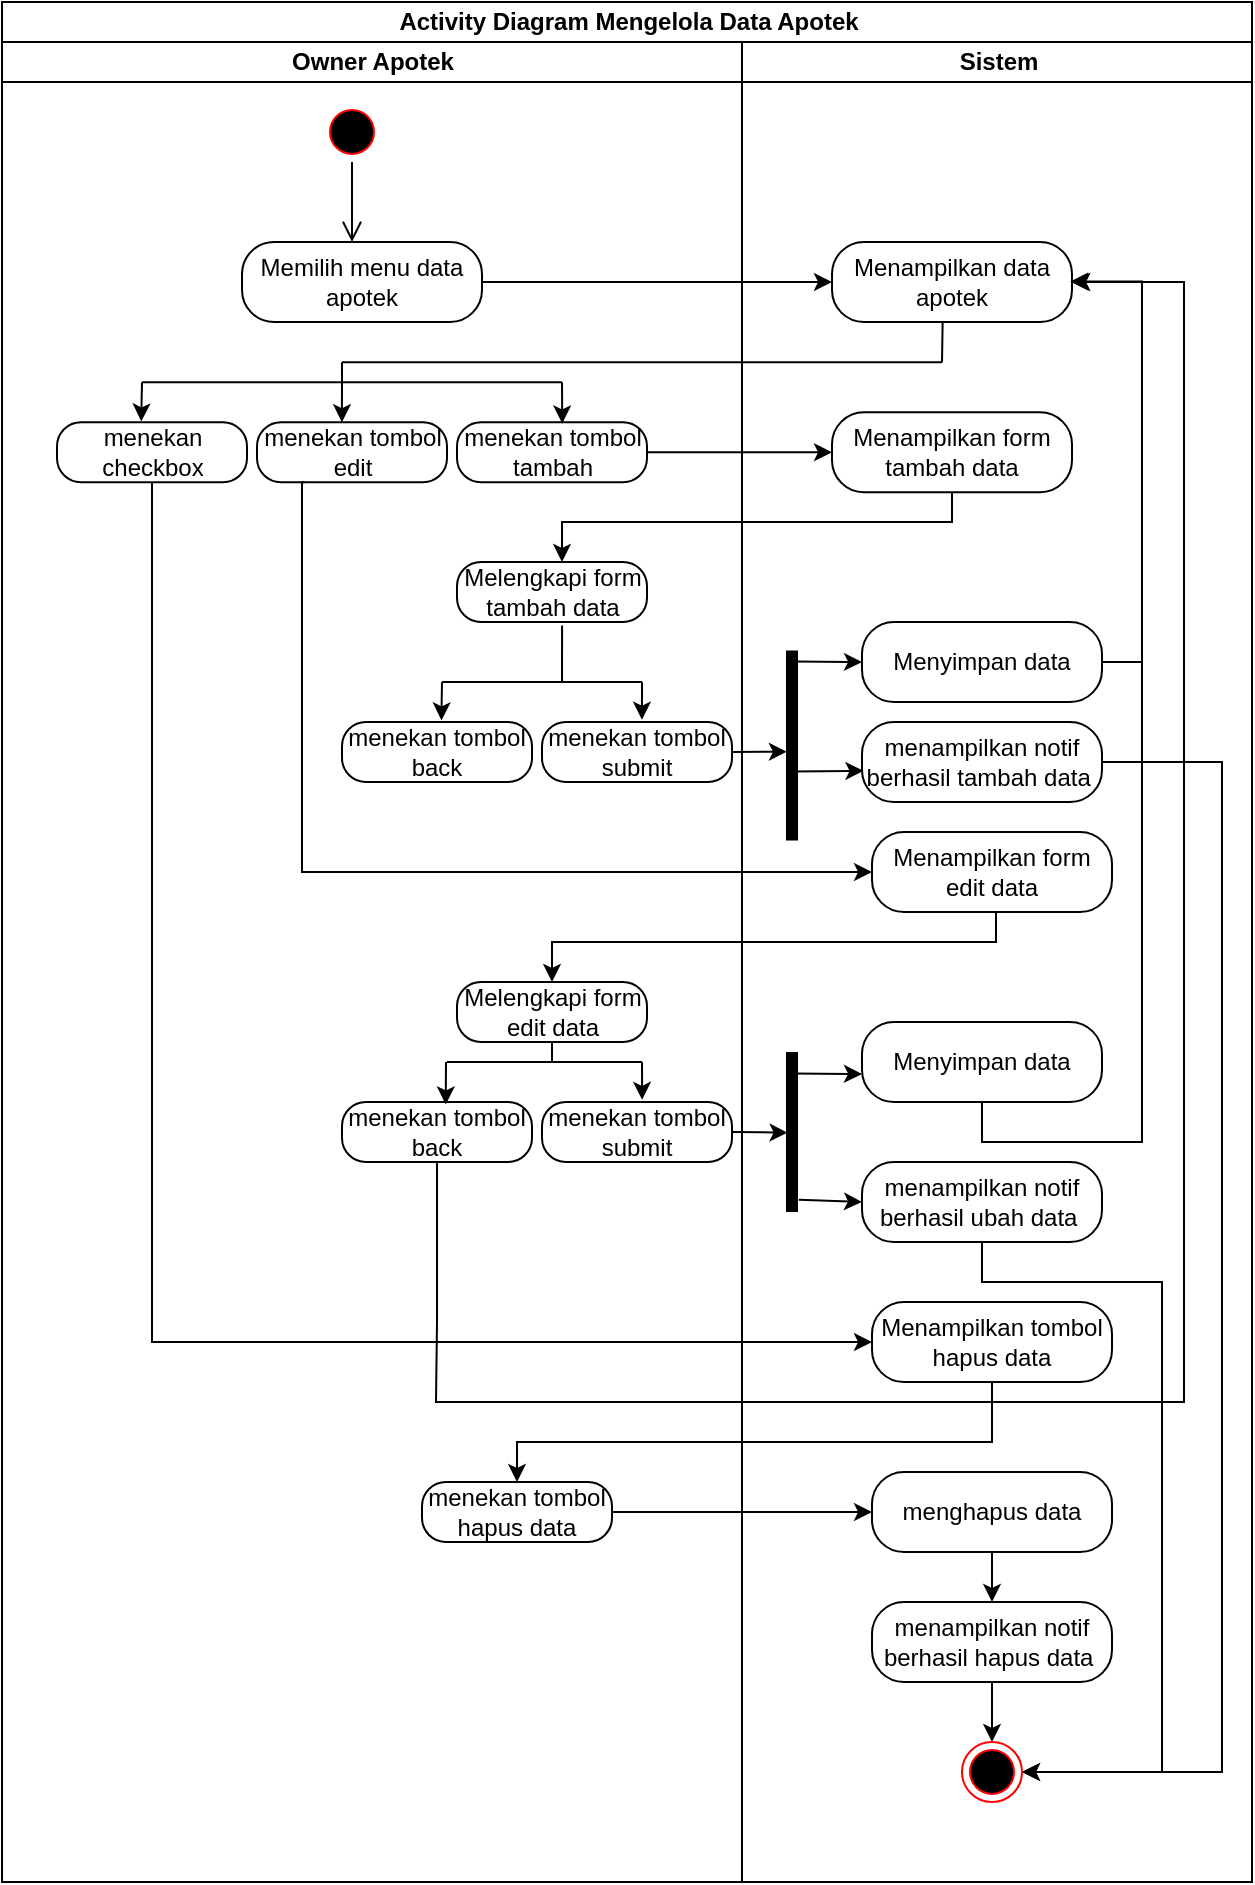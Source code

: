 <mxfile version="20.8.16" type="device"><diagram name="Halaman-1" id="WUrQW08dYJcKow2bcQkQ"><mxGraphModel dx="1036" dy="614" grid="1" gridSize="10" guides="1" tooltips="1" connect="1" arrows="1" fold="1" page="1" pageScale="1" pageWidth="827" pageHeight="1169" math="0" shadow="0"><root><mxCell id="0"/><mxCell id="1" parent="0"/><mxCell id="ppVxjyiZQIWZNrcgBYa_-2" value="Activity Diagram Mengelola Data Apotek" style="swimlane;childLayout=stackLayout;resizeParent=1;resizeParentMax=0;startSize=20;html=1;" parent="1" vertex="1"><mxGeometry x="220.0" y="150" width="625" height="940" as="geometry"/></mxCell><mxCell id="ppVxjyiZQIWZNrcgBYa_-3" value="Owner Apotek" style="swimlane;startSize=20;html=1;" parent="ppVxjyiZQIWZNrcgBYa_-2" vertex="1"><mxGeometry y="20" width="370" height="920" as="geometry"/></mxCell><mxCell id="ppVxjyiZQIWZNrcgBYa_-4" value="Memilih menu data apotek" style="rounded=1;whiteSpace=wrap;html=1;arcSize=40;fontColor=#000000;fillColor=default;strokeColor=default;" parent="ppVxjyiZQIWZNrcgBYa_-3" vertex="1"><mxGeometry x="120.0" y="100" width="120" height="40" as="geometry"/></mxCell><mxCell id="ppVxjyiZQIWZNrcgBYa_-6" value="" style="ellipse;html=1;shape=startState;fillColor=#000000;strokeColor=#ff0000;" parent="ppVxjyiZQIWZNrcgBYa_-3" vertex="1"><mxGeometry x="160.0" y="30" width="30" height="30" as="geometry"/></mxCell><mxCell id="ppVxjyiZQIWZNrcgBYa_-7" value="" style="edgeStyle=orthogonalEdgeStyle;html=1;verticalAlign=bottom;endArrow=open;endSize=8;strokeColor=default;rounded=0;" parent="ppVxjyiZQIWZNrcgBYa_-3" source="ppVxjyiZQIWZNrcgBYa_-6" edge="1"><mxGeometry relative="1" as="geometry"><mxPoint x="175.0" y="100" as="targetPoint"/></mxGeometry></mxCell><mxCell id="ppVxjyiZQIWZNrcgBYa_-8" value="menekan checkbox" style="rounded=1;whiteSpace=wrap;html=1;arcSize=40;fontColor=#000000;fillColor=default;strokeColor=default;" parent="ppVxjyiZQIWZNrcgBYa_-3" vertex="1"><mxGeometry x="27.5" y="190.12" width="95" height="30" as="geometry"/></mxCell><mxCell id="ppVxjyiZQIWZNrcgBYa_-9" value="menekan tombol edit" style="rounded=1;whiteSpace=wrap;html=1;arcSize=40;fontColor=#000000;fillColor=default;strokeColor=default;" parent="ppVxjyiZQIWZNrcgBYa_-3" vertex="1"><mxGeometry x="127.5" y="190.12" width="95" height="30" as="geometry"/></mxCell><mxCell id="ppVxjyiZQIWZNrcgBYa_-10" value="menekan tombol tambah" style="rounded=1;whiteSpace=wrap;html=1;arcSize=40;fontColor=#000000;fillColor=default;strokeColor=default;" parent="ppVxjyiZQIWZNrcgBYa_-3" vertex="1"><mxGeometry x="227.5" y="190.12" width="95" height="30" as="geometry"/></mxCell><mxCell id="ppVxjyiZQIWZNrcgBYa_-11" value="" style="endArrow=none;html=1;rounded=0;" parent="ppVxjyiZQIWZNrcgBYa_-3" edge="1"><mxGeometry width="50" height="50" relative="1" as="geometry"><mxPoint x="70.0" y="170.12" as="sourcePoint"/><mxPoint x="280.0" y="170.12" as="targetPoint"/></mxGeometry></mxCell><mxCell id="ppVxjyiZQIWZNrcgBYa_-12" value="" style="endArrow=classic;html=1;rounded=0;entryX=0.554;entryY=0.021;entryDx=0;entryDy=0;entryPerimeter=0;" parent="ppVxjyiZQIWZNrcgBYa_-3" target="ppVxjyiZQIWZNrcgBYa_-10" edge="1"><mxGeometry width="50" height="50" relative="1" as="geometry"><mxPoint x="280.0" y="170.12" as="sourcePoint"/><mxPoint x="276.02" y="190.12" as="targetPoint"/></mxGeometry></mxCell><mxCell id="ppVxjyiZQIWZNrcgBYa_-13" value="Melengkapi form tambah data" style="rounded=1;whiteSpace=wrap;html=1;arcSize=40;fontColor=#000000;fillColor=default;strokeColor=default;" parent="ppVxjyiZQIWZNrcgBYa_-3" vertex="1"><mxGeometry x="227.5" y="260" width="95" height="30" as="geometry"/></mxCell><mxCell id="ppVxjyiZQIWZNrcgBYa_-14" value="menekan tombol back" style="rounded=1;whiteSpace=wrap;html=1;arcSize=40;fontColor=#000000;fillColor=default;strokeColor=default;" parent="ppVxjyiZQIWZNrcgBYa_-3" vertex="1"><mxGeometry x="170" y="340" width="95" height="30" as="geometry"/></mxCell><mxCell id="ppVxjyiZQIWZNrcgBYa_-16" value="menekan tombol submit" style="rounded=1;whiteSpace=wrap;html=1;arcSize=40;fontColor=#000000;fillColor=default;strokeColor=default;" parent="ppVxjyiZQIWZNrcgBYa_-3" vertex="1"><mxGeometry x="270" y="340" width="95" height="30" as="geometry"/></mxCell><mxCell id="ppVxjyiZQIWZNrcgBYa_-17" value="" style="endArrow=none;html=1;rounded=0;" parent="ppVxjyiZQIWZNrcgBYa_-3" edge="1"><mxGeometry width="50" height="50" relative="1" as="geometry"><mxPoint x="220.0" y="320" as="sourcePoint"/><mxPoint x="320.0" y="320" as="targetPoint"/></mxGeometry></mxCell><mxCell id="ppVxjyiZQIWZNrcgBYa_-19" value="Melengkapi form edit data" style="rounded=1;whiteSpace=wrap;html=1;arcSize=40;fontColor=#000000;fillColor=default;strokeColor=default;" parent="ppVxjyiZQIWZNrcgBYa_-3" vertex="1"><mxGeometry x="227.5" y="470" width="95" height="30" as="geometry"/></mxCell><mxCell id="ppVxjyiZQIWZNrcgBYa_-20" value="menekan tombol back" style="rounded=1;whiteSpace=wrap;html=1;arcSize=40;fontColor=#000000;fillColor=default;strokeColor=default;" parent="ppVxjyiZQIWZNrcgBYa_-3" vertex="1"><mxGeometry x="170" y="530" width="95" height="30" as="geometry"/></mxCell><mxCell id="ppVxjyiZQIWZNrcgBYa_-21" value="menekan tombol submit" style="rounded=1;whiteSpace=wrap;html=1;arcSize=40;fontColor=#000000;fillColor=default;strokeColor=default;" parent="ppVxjyiZQIWZNrcgBYa_-3" vertex="1"><mxGeometry x="270" y="530" width="95" height="30" as="geometry"/></mxCell><mxCell id="ppVxjyiZQIWZNrcgBYa_-25" value="menekan tombol hapus data" style="rounded=1;whiteSpace=wrap;html=1;arcSize=40;fontColor=#000000;fillColor=default;strokeColor=default;" parent="ppVxjyiZQIWZNrcgBYa_-3" vertex="1"><mxGeometry x="210" y="720" width="95" height="30" as="geometry"/></mxCell><mxCell id="ppVxjyiZQIWZNrcgBYa_-88" value="" style="endArrow=none;html=1;rounded=0;" parent="ppVxjyiZQIWZNrcgBYa_-3" edge="1"><mxGeometry width="50" height="50" relative="1" as="geometry"><mxPoint x="222.5" y="510" as="sourcePoint"/><mxPoint x="320.0" y="510" as="targetPoint"/></mxGeometry></mxCell><mxCell id="ppVxjyiZQIWZNrcgBYa_-26" value="" style="edgeStyle=orthogonalEdgeStyle;rounded=0;orthogonalLoop=1;jettySize=auto;html=1;" parent="ppVxjyiZQIWZNrcgBYa_-2" edge="1"><mxGeometry relative="1" as="geometry"><mxPoint x="175.0" y="140" as="sourcePoint"/></mxGeometry></mxCell><mxCell id="ppVxjyiZQIWZNrcgBYa_-27" value="" style="edgeStyle=orthogonalEdgeStyle;rounded=0;orthogonalLoop=1;jettySize=auto;html=1;" parent="ppVxjyiZQIWZNrcgBYa_-2" source="ppVxjyiZQIWZNrcgBYa_-4" target="ppVxjyiZQIWZNrcgBYa_-34" edge="1"><mxGeometry relative="1" as="geometry"/></mxCell><mxCell id="ppVxjyiZQIWZNrcgBYa_-32" style="edgeStyle=orthogonalEdgeStyle;rounded=0;orthogonalLoop=1;jettySize=auto;html=1;entryX=0.5;entryY=0;entryDx=0;entryDy=0;" parent="ppVxjyiZQIWZNrcgBYa_-2" source="ppVxjyiZQIWZNrcgBYa_-43" target="ppVxjyiZQIWZNrcgBYa_-19" edge="1"><mxGeometry relative="1" as="geometry"><Array as="points"><mxPoint x="497" y="470"/><mxPoint x="275" y="470"/></Array></mxGeometry></mxCell><mxCell id="ppVxjyiZQIWZNrcgBYa_-33" value="Sistem" style="swimlane;startSize=20;html=1;" parent="ppVxjyiZQIWZNrcgBYa_-2" vertex="1"><mxGeometry x="370" y="20" width="255" height="920" as="geometry"/></mxCell><mxCell id="ppVxjyiZQIWZNrcgBYa_-34" value="Menampilkan data apotek" style="rounded=1;whiteSpace=wrap;html=1;arcSize=40;fontColor=#000000;fillColor=default;strokeColor=default;" parent="ppVxjyiZQIWZNrcgBYa_-33" vertex="1"><mxGeometry x="45.0" y="100" width="120" height="40" as="geometry"/></mxCell><mxCell id="ppVxjyiZQIWZNrcgBYa_-36" value="Menampilkan form tambah data" style="rounded=1;whiteSpace=wrap;html=1;arcSize=40;fontColor=#000000;fillColor=default;strokeColor=default;" parent="ppVxjyiZQIWZNrcgBYa_-33" vertex="1"><mxGeometry x="45.0" y="185.12" width="120" height="40" as="geometry"/></mxCell><mxCell id="ppVxjyiZQIWZNrcgBYa_-74" style="edgeStyle=orthogonalEdgeStyle;rounded=0;orthogonalLoop=1;jettySize=auto;html=1;entryX=1;entryY=0.5;entryDx=0;entryDy=0;" parent="ppVxjyiZQIWZNrcgBYa_-33" source="ppVxjyiZQIWZNrcgBYa_-39" target="ppVxjyiZQIWZNrcgBYa_-55" edge="1"><mxGeometry relative="1" as="geometry"><Array as="points"><mxPoint x="240" y="360"/><mxPoint x="240" y="865"/></Array></mxGeometry></mxCell><mxCell id="ppVxjyiZQIWZNrcgBYa_-39" value="menampilkan notif berhasil tambah data&amp;nbsp;" style="rounded=1;whiteSpace=wrap;html=1;arcSize=40;fontColor=#000000;fillColor=default;strokeColor=default;" parent="ppVxjyiZQIWZNrcgBYa_-33" vertex="1"><mxGeometry x="60" y="340" width="120" height="40" as="geometry"/></mxCell><mxCell id="ppVxjyiZQIWZNrcgBYa_-40" style="edgeStyle=orthogonalEdgeStyle;rounded=0;orthogonalLoop=1;jettySize=auto;html=1;entryX=0.992;entryY=0.494;entryDx=0;entryDy=0;entryPerimeter=0;" parent="ppVxjyiZQIWZNrcgBYa_-33" source="ppVxjyiZQIWZNrcgBYa_-41" target="ppVxjyiZQIWZNrcgBYa_-34" edge="1"><mxGeometry relative="1" as="geometry"><Array as="points"><mxPoint x="200" y="380"/><mxPoint x="200" y="120"/><mxPoint x="165" y="120"/></Array><mxPoint x="170.0" y="120" as="targetPoint"/></mxGeometry></mxCell><mxCell id="ppVxjyiZQIWZNrcgBYa_-41" value="Menyimpan data" style="rounded=1;whiteSpace=wrap;html=1;arcSize=40;fontColor=#000000;fillColor=default;strokeColor=default;" parent="ppVxjyiZQIWZNrcgBYa_-33" vertex="1"><mxGeometry x="60" y="290" width="120" height="40" as="geometry"/></mxCell><mxCell id="ppVxjyiZQIWZNrcgBYa_-43" value="Menampilkan form edit data" style="rounded=1;whiteSpace=wrap;html=1;arcSize=40;fontColor=#000000;fillColor=default;strokeColor=default;" parent="ppVxjyiZQIWZNrcgBYa_-33" vertex="1"><mxGeometry x="65.0" y="395" width="120" height="40" as="geometry"/></mxCell><mxCell id="ppVxjyiZQIWZNrcgBYa_-46" style="edgeStyle=orthogonalEdgeStyle;rounded=0;orthogonalLoop=1;jettySize=auto;html=1;entryX=1;entryY=0.5;entryDx=0;entryDy=0;" parent="ppVxjyiZQIWZNrcgBYa_-33" source="ppVxjyiZQIWZNrcgBYa_-47" target="ppVxjyiZQIWZNrcgBYa_-55" edge="1"><mxGeometry relative="1" as="geometry"><Array as="points"><mxPoint x="120" y="620"/><mxPoint x="210" y="620"/><mxPoint x="210" y="865"/></Array></mxGeometry></mxCell><mxCell id="ppVxjyiZQIWZNrcgBYa_-47" value="menampilkan notif berhasil ubah data&amp;nbsp;" style="rounded=1;whiteSpace=wrap;html=1;arcSize=40;fontColor=#000000;fillColor=default;strokeColor=default;" parent="ppVxjyiZQIWZNrcgBYa_-33" vertex="1"><mxGeometry x="60" y="560" width="120" height="40" as="geometry"/></mxCell><mxCell id="ppVxjyiZQIWZNrcgBYa_-48" style="edgeStyle=orthogonalEdgeStyle;rounded=0;orthogonalLoop=1;jettySize=auto;html=1;entryX=1;entryY=0.5;entryDx=0;entryDy=0;" parent="ppVxjyiZQIWZNrcgBYa_-33" source="ppVxjyiZQIWZNrcgBYa_-49" target="ppVxjyiZQIWZNrcgBYa_-34" edge="1"><mxGeometry relative="1" as="geometry"><Array as="points"><mxPoint x="120" y="550"/><mxPoint x="200" y="550"/><mxPoint x="200" y="120"/></Array><mxPoint x="170.0" y="120" as="targetPoint"/></mxGeometry></mxCell><mxCell id="ppVxjyiZQIWZNrcgBYa_-49" value="Menyimpan data" style="rounded=1;whiteSpace=wrap;html=1;arcSize=40;fontColor=#000000;fillColor=default;strokeColor=default;" parent="ppVxjyiZQIWZNrcgBYa_-33" vertex="1"><mxGeometry x="60" y="490" width="120" height="40" as="geometry"/></mxCell><mxCell id="ppVxjyiZQIWZNrcgBYa_-52" value="Menampilkan tombol hapus data" style="rounded=1;whiteSpace=wrap;html=1;arcSize=40;fontColor=#000000;fillColor=default;strokeColor=default;" parent="ppVxjyiZQIWZNrcgBYa_-33" vertex="1"><mxGeometry x="65" y="630" width="120" height="40" as="geometry"/></mxCell><mxCell id="ppVxjyiZQIWZNrcgBYa_-53" value="" style="edgeStyle=orthogonalEdgeStyle;rounded=0;orthogonalLoop=1;jettySize=auto;html=1;" parent="ppVxjyiZQIWZNrcgBYa_-33" source="ppVxjyiZQIWZNrcgBYa_-54" target="ppVxjyiZQIWZNrcgBYa_-57" edge="1"><mxGeometry relative="1" as="geometry"/></mxCell><mxCell id="ppVxjyiZQIWZNrcgBYa_-54" value="menghapus data" style="rounded=1;whiteSpace=wrap;html=1;arcSize=40;fontColor=#000000;fillColor=default;strokeColor=default;" parent="ppVxjyiZQIWZNrcgBYa_-33" vertex="1"><mxGeometry x="65" y="715" width="120" height="40" as="geometry"/></mxCell><mxCell id="ppVxjyiZQIWZNrcgBYa_-55" value="" style="ellipse;html=1;shape=endState;fillColor=#000000;strokeColor=#ff0000;" parent="ppVxjyiZQIWZNrcgBYa_-33" vertex="1"><mxGeometry x="110.0" y="850" width="30" height="30" as="geometry"/></mxCell><mxCell id="ppVxjyiZQIWZNrcgBYa_-56" value="" style="edgeStyle=orthogonalEdgeStyle;rounded=0;orthogonalLoop=1;jettySize=auto;html=1;" parent="ppVxjyiZQIWZNrcgBYa_-33" source="ppVxjyiZQIWZNrcgBYa_-57" target="ppVxjyiZQIWZNrcgBYa_-55" edge="1"><mxGeometry relative="1" as="geometry"/></mxCell><mxCell id="ppVxjyiZQIWZNrcgBYa_-57" value="menampilkan notif berhasil hapus data&amp;nbsp;" style="rounded=1;whiteSpace=wrap;html=1;arcSize=40;fontColor=#000000;fillColor=default;strokeColor=default;" parent="ppVxjyiZQIWZNrcgBYa_-33" vertex="1"><mxGeometry x="65" y="780" width="120" height="40" as="geometry"/></mxCell><mxCell id="ppVxjyiZQIWZNrcgBYa_-75" value="" style="shape=line;html=1;strokeWidth=6;strokeColor=default;rotation=-90;" parent="ppVxjyiZQIWZNrcgBYa_-33" vertex="1"><mxGeometry x="-15" y="540" width="80" height="10" as="geometry"/></mxCell><mxCell id="ppVxjyiZQIWZNrcgBYa_-80" value="" style="endArrow=classic;html=1;rounded=0;exitX=0.076;exitY=0.84;exitDx=0;exitDy=0;exitPerimeter=0;entryX=0;entryY=0.5;entryDx=0;entryDy=0;" parent="ppVxjyiZQIWZNrcgBYa_-33" source="ppVxjyiZQIWZNrcgBYa_-75" target="ppVxjyiZQIWZNrcgBYa_-47" edge="1"><mxGeometry width="50" height="50" relative="1" as="geometry"><mxPoint x="80.0" y="670" as="sourcePoint"/><mxPoint x="130.0" y="620" as="targetPoint"/></mxGeometry></mxCell><mxCell id="ppVxjyiZQIWZNrcgBYa_-81" value="" style="endArrow=classic;html=1;rounded=0;exitX=0.866;exitY=0.64;exitDx=0;exitDy=0;exitPerimeter=0;" parent="ppVxjyiZQIWZNrcgBYa_-33" source="ppVxjyiZQIWZNrcgBYa_-75" edge="1"><mxGeometry width="50" height="50" relative="1" as="geometry"><mxPoint x="80.0" y="670" as="sourcePoint"/><mxPoint x="60.0" y="516" as="targetPoint"/></mxGeometry></mxCell><mxCell id="ppVxjyiZQIWZNrcgBYa_-84" value="" style="shape=line;html=1;strokeWidth=6;strokeColor=default;rotation=-90;" parent="ppVxjyiZQIWZNrcgBYa_-33" vertex="1"><mxGeometry x="-22.5" y="346.78" width="95" height="10" as="geometry"/></mxCell><mxCell id="ppVxjyiZQIWZNrcgBYa_-85" value="" style="endArrow=classic;html=1;rounded=0;exitX=0.942;exitY=0.667;exitDx=0;exitDy=0;exitPerimeter=0;entryX=0;entryY=0.5;entryDx=0;entryDy=0;" parent="ppVxjyiZQIWZNrcgBYa_-33" source="ppVxjyiZQIWZNrcgBYa_-84" target="ppVxjyiZQIWZNrcgBYa_-41" edge="1"><mxGeometry width="50" height="50" relative="1" as="geometry"><mxPoint x="80.0" y="484.28" as="sourcePoint"/><mxPoint x="60.0" y="330.28" as="targetPoint"/></mxGeometry></mxCell><mxCell id="ppVxjyiZQIWZNrcgBYa_-87" value="" style="endArrow=classic;html=1;rounded=0;entryX=0.006;entryY=0.61;entryDx=0;entryDy=0;entryPerimeter=0;exitX=0.364;exitY=0.515;exitDx=0;exitDy=0;exitPerimeter=0;" parent="ppVxjyiZQIWZNrcgBYa_-33" source="ppVxjyiZQIWZNrcgBYa_-84" target="ppVxjyiZQIWZNrcgBYa_-39" edge="1"><mxGeometry width="50" height="50" relative="1" as="geometry"><mxPoint x="5" y="365" as="sourcePoint"/><mxPoint x="32" y="365" as="targetPoint"/></mxGeometry></mxCell><mxCell id="ppVxjyiZQIWZNrcgBYa_-59" style="edgeStyle=orthogonalEdgeStyle;rounded=0;orthogonalLoop=1;jettySize=auto;html=1;entryX=0;entryY=0.5;entryDx=0;entryDy=0;" parent="ppVxjyiZQIWZNrcgBYa_-2" source="ppVxjyiZQIWZNrcgBYa_-8" target="ppVxjyiZQIWZNrcgBYa_-52" edge="1"><mxGeometry relative="1" as="geometry"><Array as="points"><mxPoint x="75" y="670"/></Array></mxGeometry></mxCell><mxCell id="ppVxjyiZQIWZNrcgBYa_-60" style="edgeStyle=orthogonalEdgeStyle;rounded=0;orthogonalLoop=1;jettySize=auto;html=1;entryX=0;entryY=0.5;entryDx=0;entryDy=0;" parent="ppVxjyiZQIWZNrcgBYa_-2" source="ppVxjyiZQIWZNrcgBYa_-25" target="ppVxjyiZQIWZNrcgBYa_-54" edge="1"><mxGeometry relative="1" as="geometry"/></mxCell><mxCell id="ppVxjyiZQIWZNrcgBYa_-61" style="edgeStyle=orthogonalEdgeStyle;rounded=0;orthogonalLoop=1;jettySize=auto;html=1;entryX=0.5;entryY=0;entryDx=0;entryDy=0;" parent="ppVxjyiZQIWZNrcgBYa_-2" source="ppVxjyiZQIWZNrcgBYa_-52" target="ppVxjyiZQIWZNrcgBYa_-25" edge="1"><mxGeometry relative="1" as="geometry"><Array as="points"><mxPoint x="495" y="720"/><mxPoint x="258" y="720"/></Array></mxGeometry></mxCell><mxCell id="ppVxjyiZQIWZNrcgBYa_-62" style="edgeStyle=orthogonalEdgeStyle;rounded=0;orthogonalLoop=1;jettySize=auto;html=1;" parent="ppVxjyiZQIWZNrcgBYa_-2" source="ppVxjyiZQIWZNrcgBYa_-36" target="ppVxjyiZQIWZNrcgBYa_-13" edge="1"><mxGeometry relative="1" as="geometry"><Array as="points"><mxPoint x="475" y="260"/><mxPoint x="280" y="260"/></Array></mxGeometry></mxCell><mxCell id="ppVxjyiZQIWZNrcgBYa_-58" style="edgeStyle=orthogonalEdgeStyle;rounded=0;orthogonalLoop=1;jettySize=auto;html=1;entryX=1;entryY=0.5;entryDx=0;entryDy=0;exitX=0.5;exitY=1;exitDx=0;exitDy=0;" parent="ppVxjyiZQIWZNrcgBYa_-2" source="ppVxjyiZQIWZNrcgBYa_-20" target="ppVxjyiZQIWZNrcgBYa_-34" edge="1"><mxGeometry relative="1" as="geometry"><mxPoint x="218.725" y="670.0" as="sourcePoint"/><mxPoint x="536.24" y="210" as="targetPoint"/><Array as="points"><mxPoint x="217" y="660"/><mxPoint x="217" y="660"/><mxPoint x="217" y="700"/><mxPoint x="591" y="700"/><mxPoint x="591" y="140"/></Array></mxGeometry></mxCell><mxCell id="ppVxjyiZQIWZNrcgBYa_-30" value="" style="edgeStyle=orthogonalEdgeStyle;rounded=0;orthogonalLoop=1;jettySize=auto;html=1;" parent="ppVxjyiZQIWZNrcgBYa_-2" source="ppVxjyiZQIWZNrcgBYa_-10" target="ppVxjyiZQIWZNrcgBYa_-36" edge="1"><mxGeometry relative="1" as="geometry"/></mxCell><mxCell id="ppVxjyiZQIWZNrcgBYa_-18" style="edgeStyle=orthogonalEdgeStyle;rounded=0;orthogonalLoop=1;jettySize=auto;html=1;exitX=0.25;exitY=1;exitDx=0;exitDy=0;" parent="ppVxjyiZQIWZNrcgBYa_-2" source="ppVxjyiZQIWZNrcgBYa_-9" target="ppVxjyiZQIWZNrcgBYa_-43" edge="1"><mxGeometry relative="1" as="geometry"><mxPoint x="150.0" y="300" as="sourcePoint"/><mxPoint x="437.5" y="510" as="targetPoint"/><Array as="points"><mxPoint x="150" y="240"/><mxPoint x="150" y="435"/></Array></mxGeometry></mxCell><mxCell id="ppVxjyiZQIWZNrcgBYa_-79" value="" style="endArrow=classic;html=1;rounded=0;exitX=1;exitY=0.5;exitDx=0;exitDy=0;entryX=0.496;entryY=0.28;entryDx=0;entryDy=0;entryPerimeter=0;" parent="ppVxjyiZQIWZNrcgBYa_-2" source="ppVxjyiZQIWZNrcgBYa_-21" target="ppVxjyiZQIWZNrcgBYa_-75" edge="1"><mxGeometry width="50" height="50" relative="1" as="geometry"><mxPoint x="450.0" y="690" as="sourcePoint"/><mxPoint x="500.0" y="640" as="targetPoint"/></mxGeometry></mxCell><mxCell id="ppVxjyiZQIWZNrcgBYa_-86" value="" style="endArrow=classic;html=1;rounded=0;entryX=0.468;entryY=0.246;entryDx=0;entryDy=0;entryPerimeter=0;exitX=1;exitY=0.5;exitDx=0;exitDy=0;" parent="ppVxjyiZQIWZNrcgBYa_-2" source="ppVxjyiZQIWZNrcgBYa_-16" target="ppVxjyiZQIWZNrcgBYa_-84" edge="1"><mxGeometry width="50" height="50" relative="1" as="geometry"><mxPoint x="370.0" y="372" as="sourcePoint"/><mxPoint x="500.0" y="454.28" as="targetPoint"/></mxGeometry></mxCell><mxCell id="ppVxjyiZQIWZNrcgBYa_-63" value="" style="endArrow=classic;html=1;rounded=0;entryX=0.443;entryY=-0.014;entryDx=0;entryDy=0;entryPerimeter=0;" parent="1" target="ppVxjyiZQIWZNrcgBYa_-8" edge="1"><mxGeometry width="50" height="50" relative="1" as="geometry"><mxPoint x="290" y="340.12" as="sourcePoint"/><mxPoint x="300" y="300.12" as="targetPoint"/></mxGeometry></mxCell><mxCell id="ppVxjyiZQIWZNrcgBYa_-64" value="" style="endArrow=classic;html=1;rounded=0;entryX=0.447;entryY=0;entryDx=0;entryDy=0;entryPerimeter=0;" parent="1" target="ppVxjyiZQIWZNrcgBYa_-9" edge="1"><mxGeometry width="50" height="50" relative="1" as="geometry"><mxPoint x="390" y="340.12" as="sourcePoint"/><mxPoint x="300" y="300.12" as="targetPoint"/></mxGeometry></mxCell><mxCell id="ppVxjyiZQIWZNrcgBYa_-65" value="" style="endArrow=none;html=1;rounded=0;entryX=0.461;entryY=0.997;entryDx=0;entryDy=0;entryPerimeter=0;" parent="1" edge="1"><mxGeometry width="50" height="50" relative="1" as="geometry"><mxPoint x="690" y="330.12" as="sourcePoint"/><mxPoint x="690.32" y="310" as="targetPoint"/></mxGeometry></mxCell><mxCell id="ppVxjyiZQIWZNrcgBYa_-66" value="" style="endArrow=none;html=1;rounded=0;" parent="1" edge="1"><mxGeometry width="50" height="50" relative="1" as="geometry"><mxPoint x="390" y="330.12" as="sourcePoint"/><mxPoint x="690" y="330.12" as="targetPoint"/></mxGeometry></mxCell><mxCell id="ppVxjyiZQIWZNrcgBYa_-67" value="" style="endArrow=none;html=1;rounded=0;" parent="1" edge="1"><mxGeometry width="50" height="50" relative="1" as="geometry"><mxPoint x="390" y="340.12" as="sourcePoint"/><mxPoint x="390" y="330.12" as="targetPoint"/></mxGeometry></mxCell><mxCell id="ppVxjyiZQIWZNrcgBYa_-68" value="" style="endArrow=classic;html=1;rounded=0;entryX=0.523;entryY=-0.027;entryDx=0;entryDy=0;entryPerimeter=0;" parent="1" target="ppVxjyiZQIWZNrcgBYa_-14" edge="1"><mxGeometry width="50" height="50" relative="1" as="geometry"><mxPoint x="440" y="490" as="sourcePoint"/><mxPoint x="590" y="470" as="targetPoint"/></mxGeometry></mxCell><mxCell id="ppVxjyiZQIWZNrcgBYa_-69" value="" style="endArrow=classic;html=1;rounded=0;entryX=0.526;entryY=-0.038;entryDx=0;entryDy=0;entryPerimeter=0;" parent="1" target="ppVxjyiZQIWZNrcgBYa_-16" edge="1"><mxGeometry width="50" height="50" relative="1" as="geometry"><mxPoint x="540" y="490" as="sourcePoint"/><mxPoint x="590" y="470" as="targetPoint"/></mxGeometry></mxCell><mxCell id="ppVxjyiZQIWZNrcgBYa_-70" value="" style="endArrow=none;html=1;rounded=0;entryX=0.553;entryY=1.057;entryDx=0;entryDy=0;entryPerimeter=0;" parent="1" target="ppVxjyiZQIWZNrcgBYa_-13" edge="1"><mxGeometry width="50" height="50" relative="1" as="geometry"><mxPoint x="500" y="490" as="sourcePoint"/><mxPoint x="590" y="520" as="targetPoint"/></mxGeometry></mxCell><mxCell id="ppVxjyiZQIWZNrcgBYa_-89" value="" style="endArrow=none;html=1;rounded=0;entryX=0.5;entryY=1;entryDx=0;entryDy=0;" parent="1" target="ppVxjyiZQIWZNrcgBYa_-19" edge="1"><mxGeometry width="50" height="50" relative="1" as="geometry"><mxPoint x="495" y="680" as="sourcePoint"/><mxPoint x="530" y="660" as="targetPoint"/></mxGeometry></mxCell><mxCell id="ppVxjyiZQIWZNrcgBYa_-90" value="" style="endArrow=classic;html=1;rounded=0;entryX=0.546;entryY=0.041;entryDx=0;entryDy=0;entryPerimeter=0;" parent="1" target="ppVxjyiZQIWZNrcgBYa_-20" edge="1"><mxGeometry width="50" height="50" relative="1" as="geometry"><mxPoint x="442" y="680" as="sourcePoint"/><mxPoint x="530" y="560" as="targetPoint"/></mxGeometry></mxCell><mxCell id="ppVxjyiZQIWZNrcgBYa_-91" value="" style="endArrow=classic;html=1;rounded=0;entryX=0.527;entryY=-0.036;entryDx=0;entryDy=0;entryPerimeter=0;" parent="1" target="ppVxjyiZQIWZNrcgBYa_-21" edge="1"><mxGeometry width="50" height="50" relative="1" as="geometry"><mxPoint x="540" y="680" as="sourcePoint"/><mxPoint x="430" y="690" as="targetPoint"/></mxGeometry></mxCell></root></mxGraphModel></diagram></mxfile>